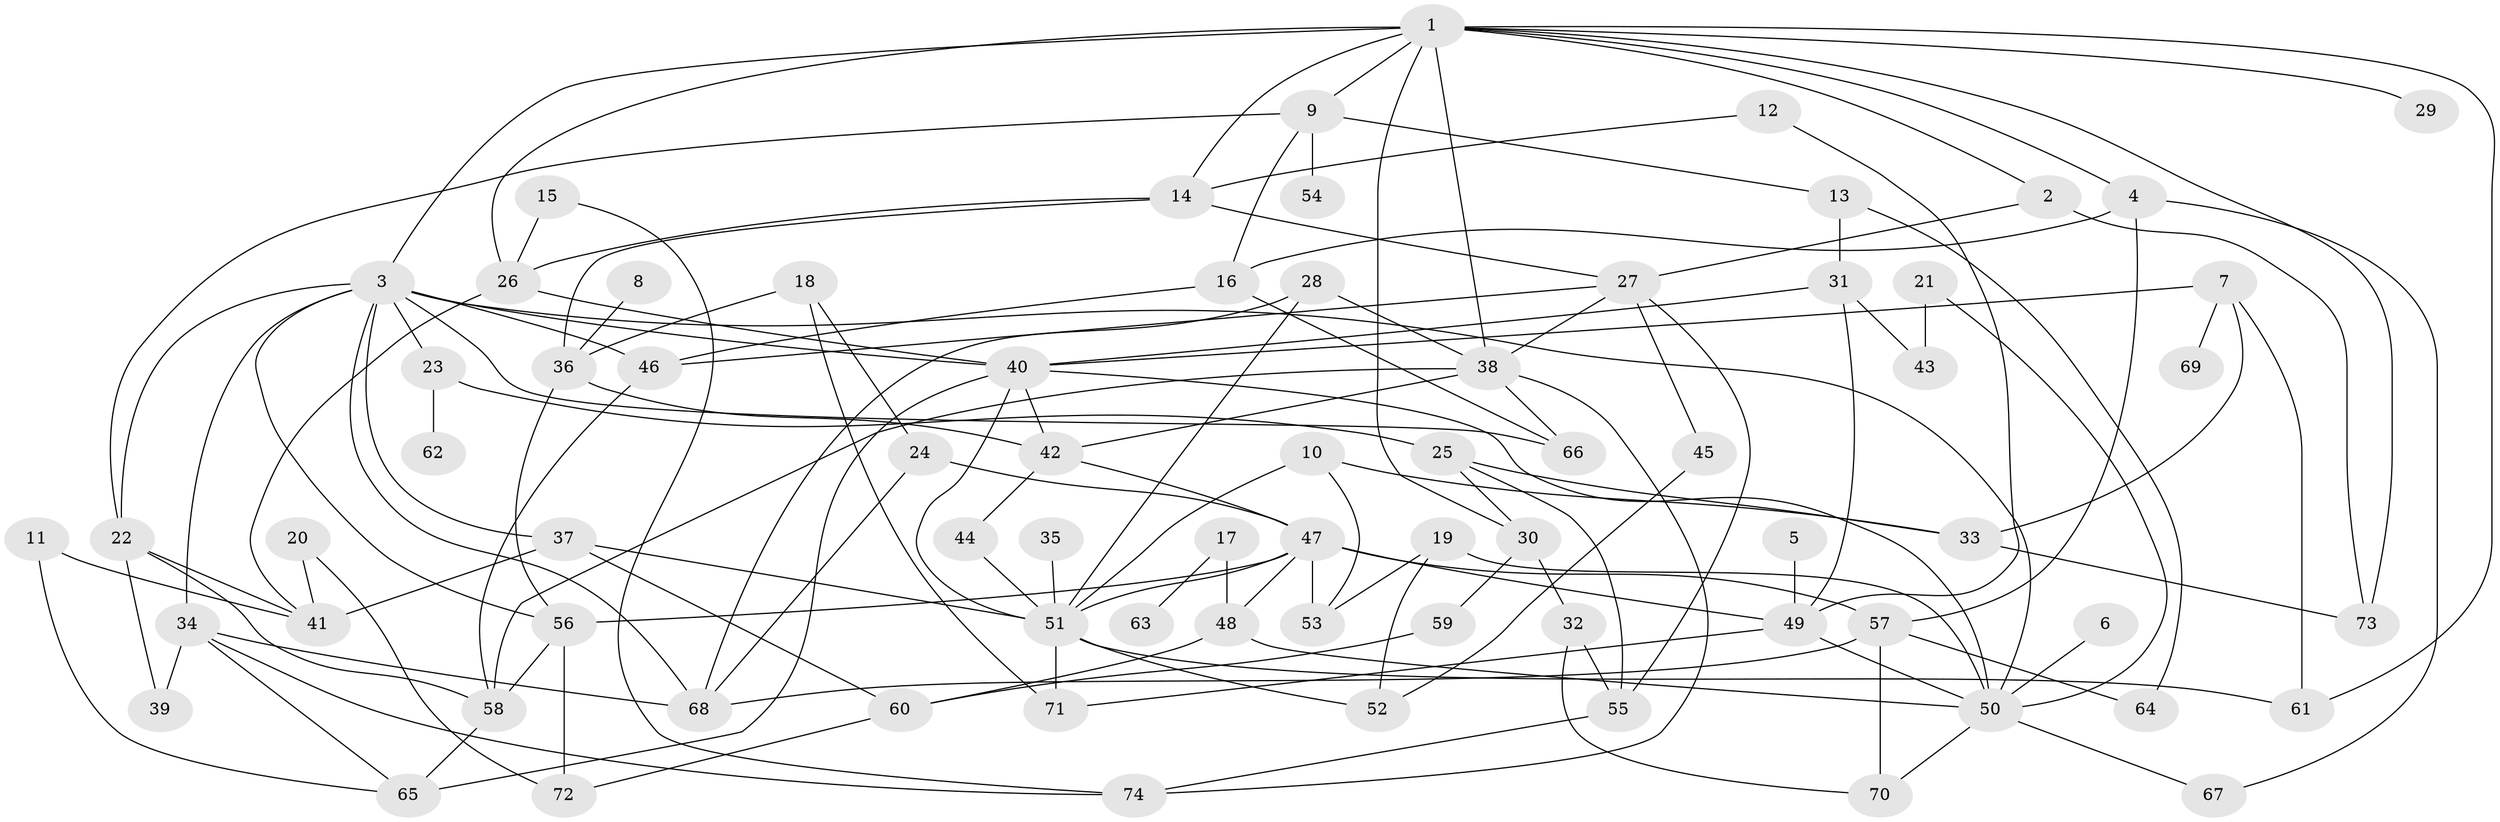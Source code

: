 // original degree distribution, {6: 0.02702702702702703, 8: 0.006756756756756757, 5: 0.0945945945945946, 10: 0.006756756756756757, 3: 0.27702702702702703, 4: 0.14189189189189189, 7: 0.006756756756756757, 2: 0.2635135135135135, 1: 0.17567567567567569}
// Generated by graph-tools (version 1.1) at 2025/49/03/09/25 03:49:15]
// undirected, 74 vertices, 139 edges
graph export_dot {
graph [start="1"]
  node [color=gray90,style=filled];
  1;
  2;
  3;
  4;
  5;
  6;
  7;
  8;
  9;
  10;
  11;
  12;
  13;
  14;
  15;
  16;
  17;
  18;
  19;
  20;
  21;
  22;
  23;
  24;
  25;
  26;
  27;
  28;
  29;
  30;
  31;
  32;
  33;
  34;
  35;
  36;
  37;
  38;
  39;
  40;
  41;
  42;
  43;
  44;
  45;
  46;
  47;
  48;
  49;
  50;
  51;
  52;
  53;
  54;
  55;
  56;
  57;
  58;
  59;
  60;
  61;
  62;
  63;
  64;
  65;
  66;
  67;
  68;
  69;
  70;
  71;
  72;
  73;
  74;
  1 -- 2 [weight=1.0];
  1 -- 3 [weight=1.0];
  1 -- 4 [weight=1.0];
  1 -- 9 [weight=1.0];
  1 -- 14 [weight=1.0];
  1 -- 26 [weight=1.0];
  1 -- 29 [weight=1.0];
  1 -- 30 [weight=2.0];
  1 -- 38 [weight=1.0];
  1 -- 61 [weight=1.0];
  1 -- 73 [weight=1.0];
  2 -- 27 [weight=1.0];
  2 -- 73 [weight=1.0];
  3 -- 22 [weight=1.0];
  3 -- 23 [weight=1.0];
  3 -- 34 [weight=1.0];
  3 -- 37 [weight=1.0];
  3 -- 40 [weight=1.0];
  3 -- 46 [weight=1.0];
  3 -- 50 [weight=1.0];
  3 -- 56 [weight=1.0];
  3 -- 66 [weight=1.0];
  3 -- 68 [weight=1.0];
  4 -- 16 [weight=1.0];
  4 -- 57 [weight=1.0];
  4 -- 67 [weight=1.0];
  5 -- 49 [weight=1.0];
  6 -- 50 [weight=1.0];
  7 -- 33 [weight=1.0];
  7 -- 40 [weight=1.0];
  7 -- 61 [weight=1.0];
  7 -- 69 [weight=1.0];
  8 -- 36 [weight=1.0];
  9 -- 13 [weight=1.0];
  9 -- 16 [weight=1.0];
  9 -- 22 [weight=1.0];
  9 -- 54 [weight=1.0];
  10 -- 33 [weight=1.0];
  10 -- 51 [weight=1.0];
  10 -- 53 [weight=2.0];
  11 -- 41 [weight=1.0];
  11 -- 65 [weight=1.0];
  12 -- 14 [weight=1.0];
  12 -- 49 [weight=1.0];
  13 -- 31 [weight=1.0];
  13 -- 64 [weight=1.0];
  14 -- 26 [weight=1.0];
  14 -- 27 [weight=1.0];
  14 -- 36 [weight=1.0];
  15 -- 26 [weight=1.0];
  15 -- 74 [weight=1.0];
  16 -- 46 [weight=1.0];
  16 -- 66 [weight=1.0];
  17 -- 48 [weight=1.0];
  17 -- 63 [weight=1.0];
  18 -- 24 [weight=1.0];
  18 -- 36 [weight=1.0];
  18 -- 71 [weight=1.0];
  19 -- 50 [weight=1.0];
  19 -- 52 [weight=1.0];
  19 -- 53 [weight=1.0];
  20 -- 41 [weight=1.0];
  20 -- 72 [weight=1.0];
  21 -- 43 [weight=1.0];
  21 -- 50 [weight=1.0];
  22 -- 39 [weight=1.0];
  22 -- 41 [weight=1.0];
  22 -- 58 [weight=1.0];
  23 -- 25 [weight=1.0];
  23 -- 62 [weight=1.0];
  24 -- 47 [weight=1.0];
  24 -- 68 [weight=1.0];
  25 -- 30 [weight=1.0];
  25 -- 33 [weight=1.0];
  25 -- 55 [weight=1.0];
  26 -- 40 [weight=1.0];
  26 -- 41 [weight=1.0];
  27 -- 38 [weight=1.0];
  27 -- 45 [weight=1.0];
  27 -- 46 [weight=1.0];
  27 -- 55 [weight=1.0];
  28 -- 38 [weight=1.0];
  28 -- 51 [weight=1.0];
  28 -- 68 [weight=1.0];
  30 -- 32 [weight=1.0];
  30 -- 59 [weight=1.0];
  31 -- 40 [weight=1.0];
  31 -- 43 [weight=1.0];
  31 -- 49 [weight=1.0];
  32 -- 55 [weight=1.0];
  32 -- 70 [weight=1.0];
  33 -- 73 [weight=1.0];
  34 -- 39 [weight=1.0];
  34 -- 65 [weight=1.0];
  34 -- 68 [weight=1.0];
  34 -- 74 [weight=1.0];
  35 -- 51 [weight=1.0];
  36 -- 42 [weight=1.0];
  36 -- 56 [weight=1.0];
  37 -- 41 [weight=1.0];
  37 -- 51 [weight=1.0];
  37 -- 60 [weight=1.0];
  38 -- 42 [weight=1.0];
  38 -- 58 [weight=1.0];
  38 -- 66 [weight=1.0];
  38 -- 74 [weight=1.0];
  40 -- 42 [weight=1.0];
  40 -- 50 [weight=1.0];
  40 -- 51 [weight=1.0];
  40 -- 65 [weight=1.0];
  42 -- 44 [weight=1.0];
  42 -- 47 [weight=1.0];
  44 -- 51 [weight=1.0];
  45 -- 52 [weight=1.0];
  46 -- 58 [weight=1.0];
  47 -- 48 [weight=1.0];
  47 -- 49 [weight=1.0];
  47 -- 51 [weight=1.0];
  47 -- 53 [weight=1.0];
  47 -- 56 [weight=1.0];
  47 -- 57 [weight=1.0];
  48 -- 50 [weight=1.0];
  48 -- 60 [weight=1.0];
  49 -- 50 [weight=1.0];
  49 -- 71 [weight=1.0];
  50 -- 67 [weight=1.0];
  50 -- 70 [weight=1.0];
  51 -- 52 [weight=1.0];
  51 -- 61 [weight=1.0];
  51 -- 71 [weight=1.0];
  55 -- 74 [weight=1.0];
  56 -- 58 [weight=1.0];
  56 -- 72 [weight=1.0];
  57 -- 64 [weight=1.0];
  57 -- 68 [weight=1.0];
  57 -- 70 [weight=1.0];
  58 -- 65 [weight=1.0];
  59 -- 60 [weight=1.0];
  60 -- 72 [weight=1.0];
}
